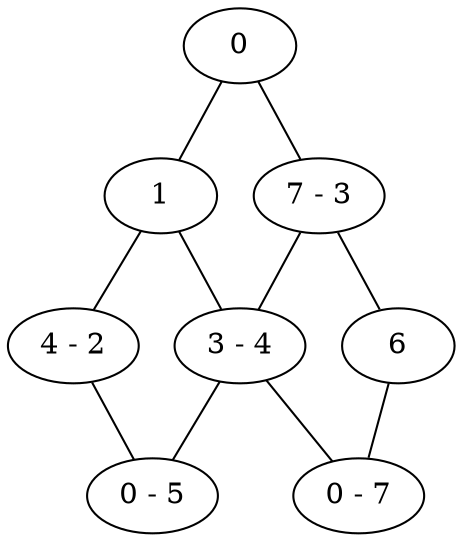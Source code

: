 graph new_graph {
	0;
	1;
	2[label="4 - 2"];
	3[label="7 - 3"];
	4[label="3 - 4"];
	5[label="0 - 5"];
	6;
	7[label="0 - 7"];
	0--1;
	0--3;
	1--2;
	1--4;
	2--5;
	3--4;
	3--6;
	4--5;
	4--7;
	6--7;
	}
